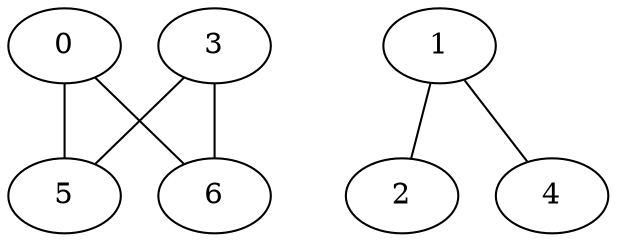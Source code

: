 graph "sampletest150-mod5_image9.bmp" {
	0	 [type=corner,
		x=464,
		y=457];
	5	 [type=corner,
		x=454,
		y=66];
	0 -- 5	 [angle0="1.55",
		frequency=1,
		type0=line];
	6	 [type=corner,
		x=70,
		y=460];
	0 -- 6	 [angle0="-.01",
		frequency=1,
		type0=line];
	1	 [type=corner,
		x=396,
		y=129];
	2	 [type=endpoint,
		x=415,
		y=379];
	1 -- 2	 [angle0="1.49",
		frequency=1,
		type0=line];
	4	 [type=endpoint,
		x=145,
		y=137];
	1 -- 4	 [angle0="-.03",
		frequency=1,
		type0=line];
	3	 [type=corner,
		x=76,
		y=66];
	3 -- 5	 [angle0=".00",
		frequency=1,
		type0=line];
	3 -- 6	 [angle0="-1.56",
		frequency=1,
		type0=line];
}
